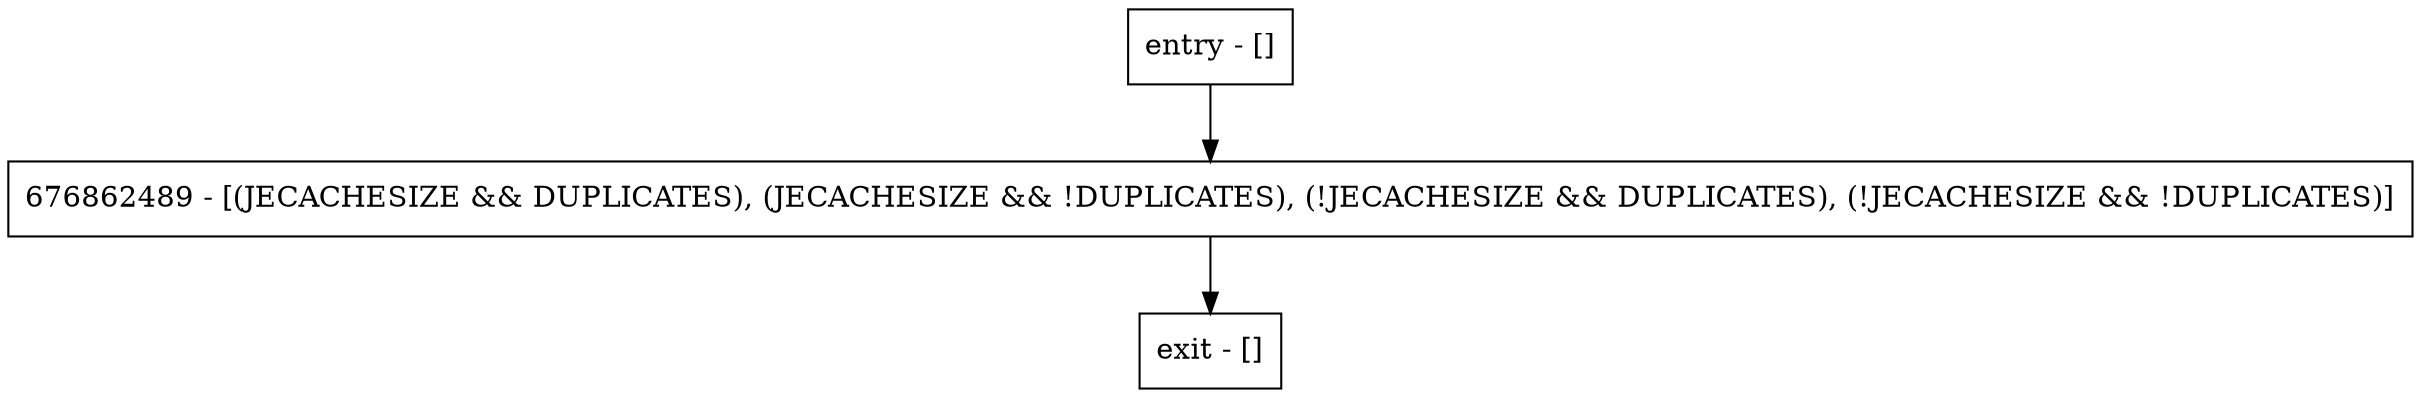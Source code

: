 digraph newVerifyException {
node [shape=record];
entry [label="entry - []"];
exit [label="exit - []"];
676862489 [label="676862489 - [(JECACHESIZE && DUPLICATES), (JECACHESIZE && !DUPLICATES), (!JECACHESIZE && DUPLICATES), (!JECACHESIZE && !DUPLICATES)]"];
entry;
exit;
entry -> 676862489;
676862489 -> exit;
}
